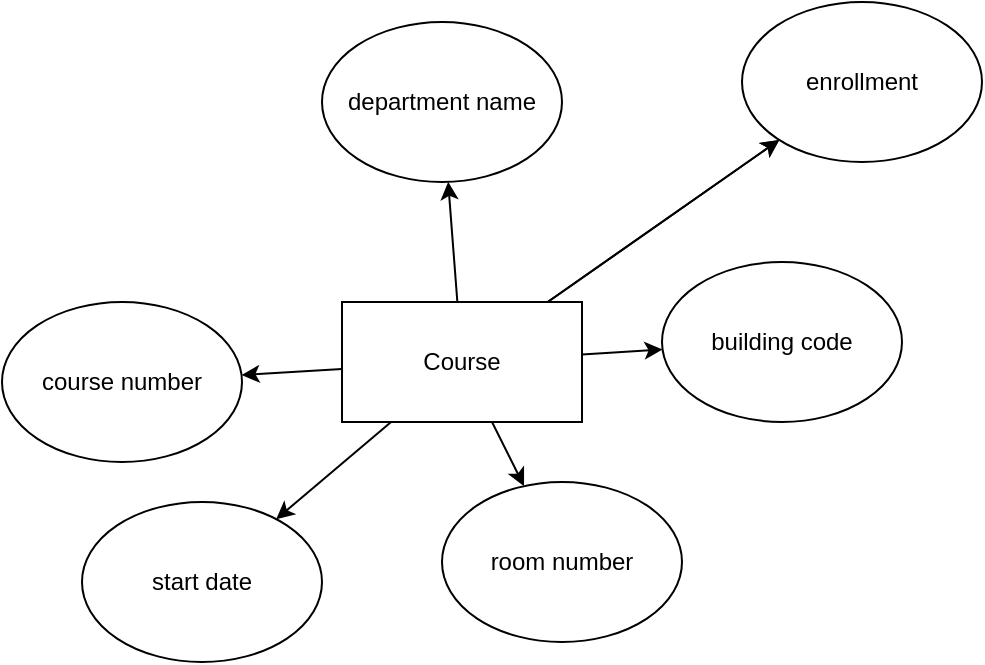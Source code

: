 <mxfile>
    <diagram id="9TR2NWtjfRrzTeP_5qI0" name="Page-1">
        <mxGraphModel dx="706" dy="566" grid="1" gridSize="10" guides="1" tooltips="1" connect="1" arrows="1" fold="1" page="1" pageScale="1" pageWidth="850" pageHeight="1100" math="0" shadow="0">
            <root>
                <mxCell id="0"/>
                <mxCell id="1" parent="0"/>
                <mxCell id="12" value="" style="edgeStyle=none;html=1;" edge="1" parent="1" source="2" target="4">
                    <mxGeometry relative="1" as="geometry"/>
                </mxCell>
                <mxCell id="22" value="" style="edgeStyle=none;html=1;" edge="1" parent="1" source="2" target="6">
                    <mxGeometry relative="1" as="geometry"/>
                </mxCell>
                <mxCell id="23" value="" style="edgeStyle=none;html=1;" edge="1" parent="1" source="2" target="6">
                    <mxGeometry relative="1" as="geometry"/>
                </mxCell>
                <mxCell id="26" value="" style="edgeStyle=none;html=1;" edge="1" parent="1" source="2" target="3">
                    <mxGeometry relative="1" as="geometry"/>
                </mxCell>
                <mxCell id="27" value="" style="edgeStyle=none;html=1;" edge="1" parent="1" source="2" target="7">
                    <mxGeometry relative="1" as="geometry"/>
                </mxCell>
                <mxCell id="28" value="" style="edgeStyle=none;html=1;" edge="1" parent="1" source="2" target="5">
                    <mxGeometry relative="1" as="geometry"/>
                </mxCell>
                <mxCell id="29" value="" style="edgeStyle=none;html=1;" edge="1" parent="1" source="2" target="9">
                    <mxGeometry relative="1" as="geometry"/>
                </mxCell>
                <mxCell id="2" value="Course" style="rounded=0;whiteSpace=wrap;html=1;" vertex="1" parent="1">
                    <mxGeometry x="330" y="170" width="120" height="60" as="geometry"/>
                </mxCell>
                <mxCell id="3" value="department name" style="ellipse;whiteSpace=wrap;html=1;" vertex="1" parent="1">
                    <mxGeometry x="320" y="30" width="120" height="80" as="geometry"/>
                </mxCell>
                <mxCell id="4" value="course number" style="ellipse;whiteSpace=wrap;html=1;" vertex="1" parent="1">
                    <mxGeometry x="160" y="170" width="120" height="80" as="geometry"/>
                </mxCell>
                <mxCell id="5" value="start date" style="ellipse;whiteSpace=wrap;html=1;" vertex="1" parent="1">
                    <mxGeometry x="200" y="270" width="120" height="80" as="geometry"/>
                </mxCell>
                <mxCell id="6" value="enrollment" style="ellipse;whiteSpace=wrap;html=1;" vertex="1" parent="1">
                    <mxGeometry x="530" y="20" width="120" height="80" as="geometry"/>
                </mxCell>
                <mxCell id="7" value="building code" style="ellipse;whiteSpace=wrap;html=1;" vertex="1" parent="1">
                    <mxGeometry x="490" y="150" width="120" height="80" as="geometry"/>
                </mxCell>
                <mxCell id="9" value="room number" style="ellipse;whiteSpace=wrap;html=1;" vertex="1" parent="1">
                    <mxGeometry x="380" y="260" width="120" height="80" as="geometry"/>
                </mxCell>
            </root>
        </mxGraphModel>
    </diagram>
</mxfile>